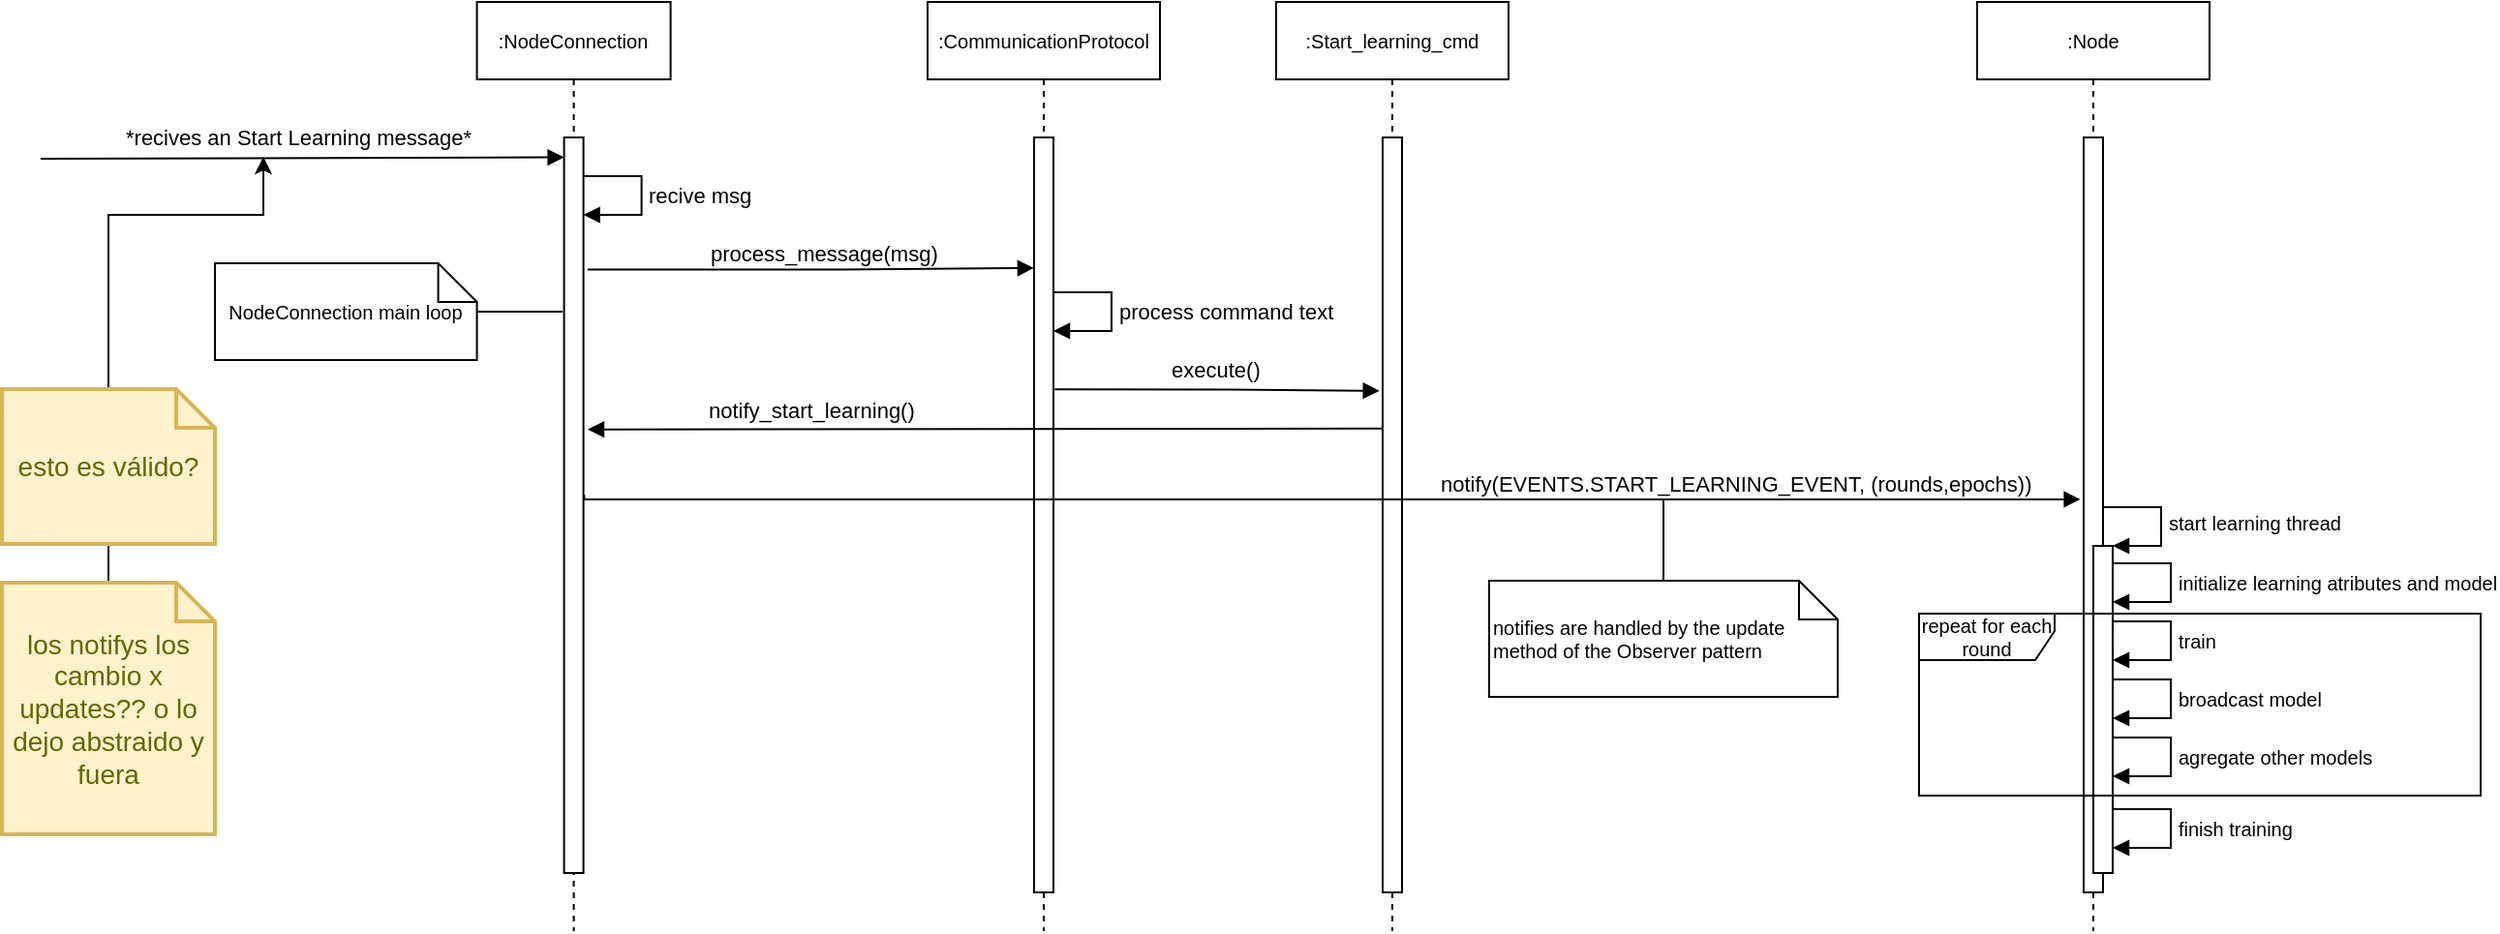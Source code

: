 <mxfile version="19.0.3" type="device"><diagram id="kgpKYQtTHZ0yAKxKKP6v" name="Page-1"><mxGraphModel dx="946" dy="609" grid="1" gridSize="10" guides="1" tooltips="1" connect="1" arrows="1" fold="1" page="1" pageScale="1" pageWidth="850" pageHeight="1100" math="0" shadow="0"><root><mxCell id="0"/><mxCell id="1" parent="0"/><mxCell id="25s1RIxIXUrSRwnZULVQ-30" value="&lt;font style=&quot;font-size: 10px;&quot;&gt;:NodeConnection&lt;/font&gt;" style="shape=umlLifeline;perimeter=lifelinePerimeter;whiteSpace=wrap;html=1;container=1;collapsible=0;recursiveResize=0;outlineConnect=0;fontSize=9;" parent="1" vertex="1"><mxGeometry x="415.29" y="40" width="100" height="480" as="geometry"/></mxCell><mxCell id="25s1RIxIXUrSRwnZULVQ-31" value="" style="html=1;points=[];perimeter=orthogonalPerimeter;fontSize=10;" parent="25s1RIxIXUrSRwnZULVQ-30" vertex="1"><mxGeometry x="45" y="70" width="10" height="380" as="geometry"/></mxCell><mxCell id="vRy8t0lIFP5y-vQB8D2P-2" value="recive msg" style="edgeStyle=orthogonalEdgeStyle;html=1;align=left;spacingLeft=2;endArrow=block;rounded=0;" edge="1" parent="25s1RIxIXUrSRwnZULVQ-30"><mxGeometry relative="1" as="geometry"><mxPoint x="55" y="90" as="sourcePoint"/><Array as="points"><mxPoint x="85" y="90"/></Array><mxPoint x="55" y="110" as="targetPoint"/></mxGeometry></mxCell><mxCell id="25s1RIxIXUrSRwnZULVQ-32" value="*recives an Start Learning message*" style="edgeStyle=orthogonalEdgeStyle;html=1;align=left;spacingLeft=2;endArrow=block;rounded=0;entryX=0.002;entryY=0.448;entryDx=0;entryDy=0;entryPerimeter=0;" parent="1" edge="1"><mxGeometry x="-0.704" y="11" relative="1" as="geometry"><mxPoint x="190" y="121" as="sourcePoint"/><Array as="points"><mxPoint x="190" y="121"/><mxPoint x="200" y="121"/></Array><mxPoint x="460.31" y="120.28" as="targetPoint"/><mxPoint as="offset"/></mxGeometry></mxCell><mxCell id="vRy8t0lIFP5y-vQB8D2P-3" value="&lt;font style=&quot;font-size: 10px;&quot;&gt;:CommunicationProtocol&lt;/font&gt;" style="shape=umlLifeline;perimeter=lifelinePerimeter;whiteSpace=wrap;html=1;container=1;collapsible=0;recursiveResize=0;outlineConnect=0;fontSize=9;" vertex="1" parent="1"><mxGeometry x="648" y="40" width="120" height="480" as="geometry"/></mxCell><mxCell id="vRy8t0lIFP5y-vQB8D2P-4" value="" style="html=1;points=[];perimeter=orthogonalPerimeter;fontSize=10;" vertex="1" parent="vRy8t0lIFP5y-vQB8D2P-3"><mxGeometry x="55" y="70" width="10" height="390" as="geometry"/></mxCell><mxCell id="vRy8t0lIFP5y-vQB8D2P-13" value="process command text" style="edgeStyle=orthogonalEdgeStyle;html=1;align=left;spacingLeft=2;endArrow=block;rounded=0;" edge="1" parent="vRy8t0lIFP5y-vQB8D2P-3"><mxGeometry relative="1" as="geometry"><mxPoint x="65" y="149.99" as="sourcePoint"/><Array as="points"><mxPoint x="95" y="149.99"/></Array><mxPoint x="65" y="169.99" as="targetPoint"/></mxGeometry></mxCell><mxCell id="vRy8t0lIFP5y-vQB8D2P-7" style="edgeStyle=orthogonalEdgeStyle;rounded=0;orthogonalLoop=1;jettySize=auto;html=1;" edge="1" parent="1" source="vRy8t0lIFP5y-vQB8D2P-6"><mxGeometry relative="1" as="geometry"><mxPoint x="305" y="120" as="targetPoint"/><Array as="points"><mxPoint x="225" y="150"/><mxPoint x="305" y="150"/></Array></mxGeometry></mxCell><mxCell id="vRy8t0lIFP5y-vQB8D2P-23" value="" style="edgeStyle=orthogonalEdgeStyle;rounded=0;orthogonalLoop=1;jettySize=auto;html=1;fontSize=10;endArrow=none;endFill=0;" edge="1" parent="1" source="vRy8t0lIFP5y-vQB8D2P-6" target="vRy8t0lIFP5y-vQB8D2P-22"><mxGeometry relative="1" as="geometry"/></mxCell><mxCell id="vRy8t0lIFP5y-vQB8D2P-6" value="esto es válido?" style="shape=note;strokeWidth=2;fontSize=14;size=20;whiteSpace=wrap;html=1;fillColor=#fff2cc;strokeColor=#d6b656;fontColor=#666600;" vertex="1" parent="1"><mxGeometry x="170" y="240" width="110.0" height="80" as="geometry"/></mxCell><mxCell id="vRy8t0lIFP5y-vQB8D2P-10" style="edgeStyle=orthogonalEdgeStyle;rounded=0;orthogonalLoop=1;jettySize=auto;html=1;entryX=-0.078;entryY=0.486;entryDx=0;entryDy=0;entryPerimeter=0;endArrow=none;endFill=0;" edge="1" parent="1" source="vRy8t0lIFP5y-vQB8D2P-8"><mxGeometry relative="1" as="geometry"><mxPoint x="459.51" y="199.96" as="targetPoint"/></mxGeometry></mxCell><mxCell id="vRy8t0lIFP5y-vQB8D2P-8" value="&lt;font style=&quot;font-size: 10px;&quot;&gt;NodeConnection main loop&lt;/font&gt;" style="shape=note;size=20;whiteSpace=wrap;html=1;" vertex="1" parent="1"><mxGeometry x="280" y="175" width="135.29" height="50" as="geometry"/></mxCell><mxCell id="vRy8t0lIFP5y-vQB8D2P-12" value="process_message(msg)" style="edgeStyle=orthogonalEdgeStyle;html=1;align=left;spacingLeft=2;endArrow=block;rounded=0;exitX=1.209;exitY=0.173;exitDx=0;exitDy=0;exitPerimeter=0;entryX=-0.005;entryY=0.173;entryDx=0;entryDy=0;entryPerimeter=0;" edge="1" parent="1" target="vRy8t0lIFP5y-vQB8D2P-4"><mxGeometry x="-0.481" y="8" relative="1" as="geometry"><mxPoint x="472.38" y="178.28" as="sourcePoint"/><Array as="points"><mxPoint x="603" y="178"/></Array><mxPoint x="700" y="179" as="targetPoint"/><mxPoint as="offset"/></mxGeometry></mxCell><mxCell id="vRy8t0lIFP5y-vQB8D2P-14" value="&lt;font style=&quot;font-size: 10px;&quot;&gt;:Start_learning_cmd&lt;/font&gt;" style="shape=umlLifeline;perimeter=lifelinePerimeter;whiteSpace=wrap;html=1;container=1;collapsible=0;recursiveResize=0;outlineConnect=0;fontSize=9;" vertex="1" parent="1"><mxGeometry x="828" y="40" width="120" height="480" as="geometry"/></mxCell><mxCell id="vRy8t0lIFP5y-vQB8D2P-15" value="" style="html=1;points=[];perimeter=orthogonalPerimeter;fontSize=10;" vertex="1" parent="vRy8t0lIFP5y-vQB8D2P-14"><mxGeometry x="55" y="70" width="10" height="390" as="geometry"/></mxCell><mxCell id="vRy8t0lIFP5y-vQB8D2P-18" value="notify_start_learning()" style="edgeStyle=orthogonalEdgeStyle;html=1;align=left;spacingLeft=2;endArrow=block;rounded=0;exitX=1.161;exitY=0.306;exitDx=0;exitDy=0;exitPerimeter=0;entryX=1.221;entryY=0.397;entryDx=0;entryDy=0;entryPerimeter=0;" edge="1" parent="vRy8t0lIFP5y-vQB8D2P-14" target="25s1RIxIXUrSRwnZULVQ-31"><mxGeometry x="0.716" y="-10" relative="1" as="geometry"><mxPoint x="55.0" y="220.36" as="sourcePoint"/><Array as="points"/><mxPoint x="-198" y="220" as="targetPoint"/><mxPoint as="offset"/></mxGeometry></mxCell><mxCell id="vRy8t0lIFP5y-vQB8D2P-17" value="execute()" style="edgeStyle=orthogonalEdgeStyle;html=1;align=left;spacingLeft=2;endArrow=block;rounded=0;exitX=1.161;exitY=0.306;exitDx=0;exitDy=0;exitPerimeter=0;entryX=-0.063;entryY=0.308;entryDx=0;entryDy=0;entryPerimeter=0;" edge="1" parent="1"><mxGeometry x="-0.328" y="10" relative="1" as="geometry"><mxPoint x="713.61" y="240.16" as="sourcePoint"/><Array as="points"><mxPoint x="798" y="240"/><mxPoint x="881" y="241"/></Array><mxPoint x="881.37" y="240.88" as="targetPoint"/><mxPoint as="offset"/></mxGeometry></mxCell><mxCell id="vRy8t0lIFP5y-vQB8D2P-19" value="&lt;font style=&quot;font-size: 10px;&quot;&gt;:Node&lt;/font&gt;" style="shape=umlLifeline;perimeter=lifelinePerimeter;whiteSpace=wrap;html=1;container=1;collapsible=0;recursiveResize=0;outlineConnect=0;fontSize=9;" vertex="1" parent="1"><mxGeometry x="1190" y="40" width="120" height="480" as="geometry"/></mxCell><mxCell id="vRy8t0lIFP5y-vQB8D2P-20" value="" style="html=1;points=[];perimeter=orthogonalPerimeter;fontSize=10;" vertex="1" parent="vRy8t0lIFP5y-vQB8D2P-19"><mxGeometry x="55" y="70" width="10" height="390" as="geometry"/></mxCell><mxCell id="vRy8t0lIFP5y-vQB8D2P-27" value="" style="html=1;points=[];perimeter=orthogonalPerimeter;fontSize=10;" vertex="1" parent="vRy8t0lIFP5y-vQB8D2P-19"><mxGeometry x="60" y="281" width="10" height="169" as="geometry"/></mxCell><mxCell id="vRy8t0lIFP5y-vQB8D2P-28" value="start learning thread" style="edgeStyle=orthogonalEdgeStyle;html=1;align=left;spacingLeft=2;endArrow=block;rounded=0;entryX=1;entryY=0;fontSize=10;" edge="1" target="vRy8t0lIFP5y-vQB8D2P-27" parent="vRy8t0lIFP5y-vQB8D2P-19"><mxGeometry relative="1" as="geometry"><mxPoint x="65" y="261" as="sourcePoint"/><Array as="points"><mxPoint x="95" y="261"/></Array></mxGeometry></mxCell><mxCell id="vRy8t0lIFP5y-vQB8D2P-29" value="initialize learning atributes and model" style="edgeStyle=orthogonalEdgeStyle;html=1;align=left;spacingLeft=2;endArrow=block;rounded=0;fontSize=10;" edge="1" parent="vRy8t0lIFP5y-vQB8D2P-19"><mxGeometry relative="1" as="geometry"><mxPoint x="70" y="290" as="sourcePoint"/><Array as="points"><mxPoint x="100" y="290"/></Array><mxPoint x="70" y="310" as="targetPoint"/></mxGeometry></mxCell><mxCell id="vRy8t0lIFP5y-vQB8D2P-30" value="train" style="edgeStyle=orthogonalEdgeStyle;html=1;align=left;spacingLeft=2;endArrow=block;rounded=0;fontSize=10;" edge="1" parent="vRy8t0lIFP5y-vQB8D2P-19"><mxGeometry relative="1" as="geometry"><mxPoint x="70" y="320" as="sourcePoint"/><Array as="points"><mxPoint x="100" y="320"/></Array><mxPoint x="70" y="340" as="targetPoint"/></mxGeometry></mxCell><mxCell id="vRy8t0lIFP5y-vQB8D2P-31" value="broadcast model" style="edgeStyle=orthogonalEdgeStyle;html=1;align=left;spacingLeft=2;endArrow=block;rounded=0;fontSize=10;" edge="1" parent="vRy8t0lIFP5y-vQB8D2P-19"><mxGeometry relative="1" as="geometry"><mxPoint x="70" y="350" as="sourcePoint"/><Array as="points"><mxPoint x="100" y="350"/></Array><mxPoint x="70" y="370" as="targetPoint"/></mxGeometry></mxCell><mxCell id="vRy8t0lIFP5y-vQB8D2P-32" value="agregate other models" style="edgeStyle=orthogonalEdgeStyle;html=1;align=left;spacingLeft=2;endArrow=block;rounded=0;fontSize=10;" edge="1" parent="vRy8t0lIFP5y-vQB8D2P-19"><mxGeometry relative="1" as="geometry"><mxPoint x="70" y="380" as="sourcePoint"/><Array as="points"><mxPoint x="100" y="380"/></Array><mxPoint x="70" y="400" as="targetPoint"/></mxGeometry></mxCell><mxCell id="vRy8t0lIFP5y-vQB8D2P-33" value="finish training" style="edgeStyle=orthogonalEdgeStyle;html=1;align=left;spacingLeft=2;endArrow=block;rounded=0;fontSize=10;" edge="1" parent="vRy8t0lIFP5y-vQB8D2P-19"><mxGeometry relative="1" as="geometry"><mxPoint x="70" y="417" as="sourcePoint"/><Array as="points"><mxPoint x="100" y="417"/></Array><mxPoint x="70" y="437" as="targetPoint"/></mxGeometry></mxCell><mxCell id="vRy8t0lIFP5y-vQB8D2P-21" value="notify(EVENTS.START_LEARNING_EVENT, (rounds,epochs))" style="edgeStyle=orthogonalEdgeStyle;html=1;align=left;spacingLeft=2;endArrow=block;rounded=0;exitX=1.039;exitY=0.486;exitDx=0;exitDy=0;exitPerimeter=0;entryX=-0.168;entryY=0.523;entryDx=0;entryDy=0;entryPerimeter=0;" edge="1" parent="1" source="25s1RIxIXUrSRwnZULVQ-31"><mxGeometry x="0.137" y="8" relative="1" as="geometry"><mxPoint x="470.53" y="281.04" as="sourcePoint"/><Array as="points"><mxPoint x="471" y="297"/></Array><mxPoint x="1243.32" y="296.97" as="targetPoint"/><mxPoint as="offset"/></mxGeometry></mxCell><mxCell id="vRy8t0lIFP5y-vQB8D2P-22" value="los notifys los cambio x updates?? o lo dejo abstraido y fuera" style="shape=note;strokeWidth=2;fontSize=14;size=20;whiteSpace=wrap;html=1;fillColor=#fff2cc;strokeColor=#d6b656;fontColor=#666600;" vertex="1" parent="1"><mxGeometry x="170" y="340" width="110" height="130" as="geometry"/></mxCell><mxCell id="vRy8t0lIFP5y-vQB8D2P-25" style="edgeStyle=orthogonalEdgeStyle;rounded=0;orthogonalLoop=1;jettySize=auto;html=1;fontSize=10;endArrow=none;endFill=0;" edge="1" parent="1" source="vRy8t0lIFP5y-vQB8D2P-24"><mxGeometry relative="1" as="geometry"><mxPoint x="1028" y="297" as="targetPoint"/></mxGeometry></mxCell><mxCell id="vRy8t0lIFP5y-vQB8D2P-24" value="notifies are handled by the update method of the Observer pattern" style="shape=note;size=20;whiteSpace=wrap;html=1;fontSize=10;align=left;" vertex="1" parent="1"><mxGeometry x="938" y="339" width="180" height="60" as="geometry"/></mxCell><mxCell id="vRy8t0lIFP5y-vQB8D2P-34" value="repeat for each round" style="shape=umlFrame;whiteSpace=wrap;html=1;fontSize=10;width=70;height=24;" vertex="1" parent="1"><mxGeometry x="1160" y="356" width="290" height="94" as="geometry"/></mxCell></root></mxGraphModel></diagram></mxfile>
